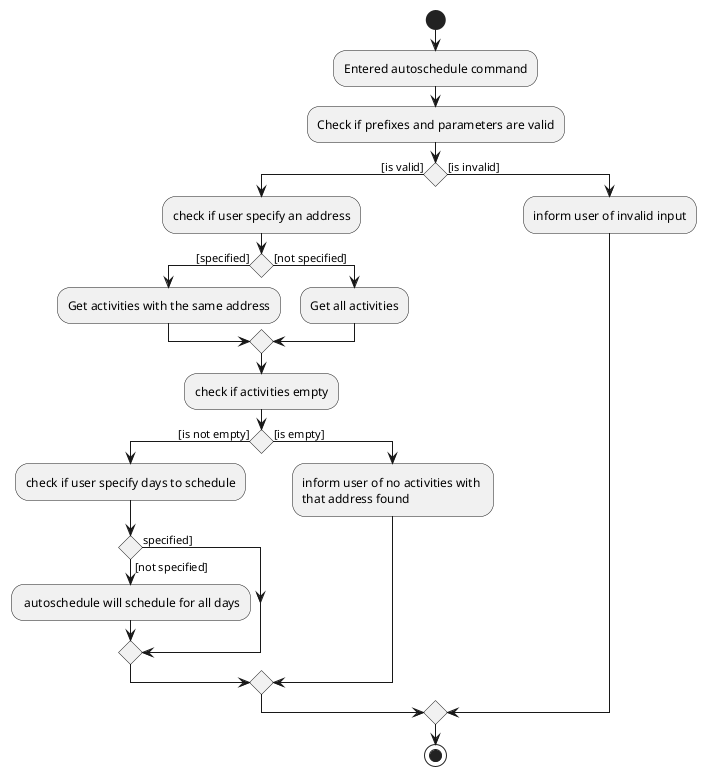 @startuml
skinparam activityShape rectangle

start
:Entered autoschedule command;

:Check if prefixes and parameters are valid;

if() then ([is valid])
    :check if user specify an address;
    if() then ([specified])
    :Get activities with the same address;
    else ([not specified])
    :Get all activities;
    endif
    :check if activities empty;
        if() then ([is not empty])
            :check if user specify days to schedule;
            if() then (specified])
            else ([not specified])
                : autoschedule will schedule for all days;
            endif
        else ([is empty])
        :inform user of no activities with \nthat address found;
        endif

else ([is invalid])
    :inform user of invalid input;
endif
stop
@enduml
